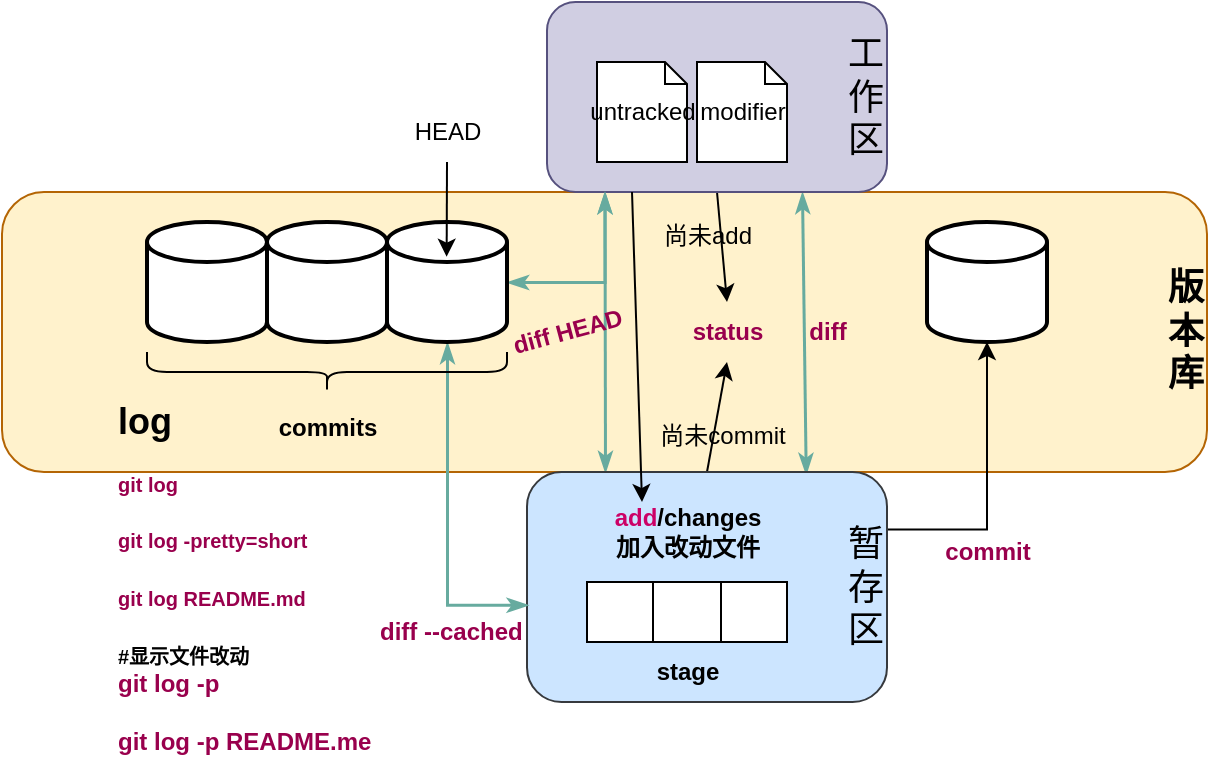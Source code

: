 <mxfile version="17.1.2" type="github">
  <diagram id="D3HOh0rWMLDTnORlSr4f" name="Page-1">
    <mxGraphModel dx="1209" dy="674" grid="1" gridSize="10" guides="1" tooltips="1" connect="1" arrows="1" fold="1" page="1" pageScale="1" pageWidth="827" pageHeight="1169" math="0" shadow="0">
      <root>
        <mxCell id="0" />
        <mxCell id="1" parent="0" />
        <mxCell id="0XizeTaC7apPKhZ1iXg1-46" value="&lt;b&gt;&lt;font color=&quot;#000000&quot;&gt;版&lt;br&gt;本&lt;br&gt;库&lt;/font&gt;&lt;/b&gt;" style="rounded=1;whiteSpace=wrap;html=1;fontSize=18;fillColor=#FFF2CC;align=right;strokeColor=#b46504;" parent="1" vertex="1">
          <mxGeometry x="130" y="475" width="602.5" height="140" as="geometry" />
        </mxCell>
        <mxCell id="0XizeTaC7apPKhZ1iXg1-69" style="edgeStyle=elbowEdgeStyle;rounded=0;orthogonalLoop=1;jettySize=auto;elbow=vertical;html=1;exitX=0.5;exitY=0;exitDx=0;exitDy=0;fontSize=12;fontColor=#99004D;startArrow=classicThin;startFill=1;endArrow=classicThin;endFill=1;strokeColor=#67AB9F;strokeWidth=1.5;" parent="1" source="0XizeTaC7apPKhZ1iXg1-46" target="0XizeTaC7apPKhZ1iXg1-47" edge="1">
          <mxGeometry relative="1" as="geometry" />
        </mxCell>
        <mxCell id="0XizeTaC7apPKhZ1iXg1-55" style="edgeStyle=none;rounded=0;orthogonalLoop=1;jettySize=auto;html=1;exitX=0.5;exitY=1;exitDx=0;exitDy=0;entryX=0.5;entryY=0;entryDx=0;entryDy=0;fontSize=18;fontColor=#000000;" parent="1" source="0XizeTaC7apPKhZ1iXg1-50" target="0XizeTaC7apPKhZ1iXg1-43" edge="1">
          <mxGeometry relative="1" as="geometry" />
        </mxCell>
        <mxCell id="0XizeTaC7apPKhZ1iXg1-68" style="edgeStyle=none;rounded=0;orthogonalLoop=1;jettySize=auto;html=1;exitX=0.75;exitY=1;exitDx=0;exitDy=0;entryX=0.667;entryY=1.007;entryDx=0;entryDy=0;entryPerimeter=0;fontSize=12;fontColor=#FFB570;strokeWidth=1.5;startArrow=classicThin;startFill=1;endArrow=classicThin;endFill=1;strokeColor=#67AB9F;" parent="1" source="0XizeTaC7apPKhZ1iXg1-50" target="0XizeTaC7apPKhZ1iXg1-46" edge="1">
          <mxGeometry relative="1" as="geometry" />
        </mxCell>
        <mxCell id="0XizeTaC7apPKhZ1iXg1-50" value="工&lt;br&gt;作&lt;br&gt;区&lt;div&gt;&lt;/div&gt;" style="rounded=1;whiteSpace=wrap;html=1;fontSize=18;fillColor=#d0cee2;strokeColor=#56517e;align=right;" parent="1" vertex="1">
          <mxGeometry x="402.5" y="380" width="170" height="95" as="geometry" />
        </mxCell>
        <mxCell id="0XizeTaC7apPKhZ1iXg1-56" style="edgeStyle=none;rounded=0;orthogonalLoop=1;jettySize=auto;html=1;exitX=0.5;exitY=0;exitDx=0;exitDy=0;fontSize=18;fontColor=#000000;entryX=0.5;entryY=1;entryDx=0;entryDy=0;" parent="1" source="0XizeTaC7apPKhZ1iXg1-47" target="0XizeTaC7apPKhZ1iXg1-43" edge="1">
          <mxGeometry relative="1" as="geometry">
            <mxPoint x="472.5" y="570" as="targetPoint" />
          </mxGeometry>
        </mxCell>
        <mxCell id="0XizeTaC7apPKhZ1iXg1-58" style="edgeStyle=orthogonalEdgeStyle;rounded=0;orthogonalLoop=1;jettySize=auto;html=1;exitX=1;exitY=0.25;exitDx=0;exitDy=0;entryX=0.5;entryY=1;entryDx=0;entryDy=0;entryPerimeter=0;fontSize=18;fontColor=#000000;" parent="1" source="0XizeTaC7apPKhZ1iXg1-47" target="0XizeTaC7apPKhZ1iXg1-18" edge="1">
          <mxGeometry relative="1" as="geometry" />
        </mxCell>
        <mxCell id="0XizeTaC7apPKhZ1iXg1-47" value="暂&lt;br&gt;存&lt;br&gt;区" style="rounded=1;whiteSpace=wrap;html=1;fontSize=18;fillColor=#cce5ff;strokeColor=#36393d;align=right;" parent="1" vertex="1">
          <mxGeometry x="392.5" y="615" width="180" height="115" as="geometry" />
        </mxCell>
        <mxCell id="0XizeTaC7apPKhZ1iXg1-72" style="edgeStyle=orthogonalEdgeStyle;rounded=0;orthogonalLoop=1;jettySize=auto;html=1;exitX=1;exitY=0.5;exitDx=0;exitDy=0;exitPerimeter=0;entryX=0.5;entryY=0;entryDx=0;entryDy=0;fontSize=12;fontColor=#99004D;startArrow=classicThin;startFill=1;endArrow=classicThin;endFill=1;strokeColor=#67AB9F;strokeWidth=1.5;" parent="1" source="0XizeTaC7apPKhZ1iXg1-17" target="0XizeTaC7apPKhZ1iXg1-46" edge="1">
          <mxGeometry relative="1" as="geometry">
            <Array as="points">
              <mxPoint x="431.5" y="520" />
            </Array>
          </mxGeometry>
        </mxCell>
        <mxCell id="0XizeTaC7apPKhZ1iXg1-78" style="edgeStyle=orthogonalEdgeStyle;rounded=0;orthogonalLoop=1;jettySize=auto;html=1;exitX=0.5;exitY=1;exitDx=0;exitDy=0;exitPerimeter=0;entryX=0.002;entryY=0.577;entryDx=0;entryDy=0;entryPerimeter=0;fontSize=12;fontColor=#FFB570;startArrow=classicThin;startFill=1;endArrow=classicThin;endFill=1;strokeColor=#67AB9F;strokeWidth=1.5;" parent="1" source="0XizeTaC7apPKhZ1iXg1-17" target="0XizeTaC7apPKhZ1iXg1-47" edge="1">
          <mxGeometry relative="1" as="geometry" />
        </mxCell>
        <mxCell id="0XizeTaC7apPKhZ1iXg1-17" value="" style="strokeWidth=2;html=1;shape=mxgraph.flowchart.database;whiteSpace=wrap;" parent="1" vertex="1">
          <mxGeometry x="322.5" y="490" width="60" height="60" as="geometry" />
        </mxCell>
        <mxCell id="0XizeTaC7apPKhZ1iXg1-9" value="" style="shape=curlyBracket;whiteSpace=wrap;html=1;rounded=1;flipH=1;rotation=90;" parent="1" vertex="1">
          <mxGeometry x="282.5" y="475" width="20" height="180" as="geometry" />
        </mxCell>
        <mxCell id="0XizeTaC7apPKhZ1iXg1-14" value="" style="strokeWidth=2;html=1;shape=mxgraph.flowchart.database;whiteSpace=wrap;" parent="1" vertex="1">
          <mxGeometry x="202.5" y="490" width="60" height="60" as="geometry" />
        </mxCell>
        <mxCell id="0XizeTaC7apPKhZ1iXg1-15" value="" style="strokeWidth=2;html=1;shape=mxgraph.flowchart.database;whiteSpace=wrap;" parent="1" vertex="1">
          <mxGeometry x="262.5" y="490" width="60" height="60" as="geometry" />
        </mxCell>
        <mxCell id="0XizeTaC7apPKhZ1iXg1-18" value="" style="strokeWidth=2;html=1;shape=mxgraph.flowchart.database;whiteSpace=wrap;" parent="1" vertex="1">
          <mxGeometry x="592.5" y="490" width="60" height="60" as="geometry" />
        </mxCell>
        <mxCell id="0XizeTaC7apPKhZ1iXg1-27" value="untracked" style="shape=note;size=11;whiteSpace=wrap;html=1;" parent="1" vertex="1">
          <mxGeometry x="427.5" y="410" width="45" height="50" as="geometry" />
        </mxCell>
        <mxCell id="0XizeTaC7apPKhZ1iXg1-28" value="" style="shape=table;startSize=0;container=1;collapsible=0;childLayout=tableLayout;" parent="1" vertex="1">
          <mxGeometry x="422.5" y="670" width="100" height="30" as="geometry" />
        </mxCell>
        <mxCell id="0XizeTaC7apPKhZ1iXg1-29" value="" style="shape=tableRow;horizontal=0;startSize=0;swimlaneHead=0;swimlaneBody=0;top=0;left=0;bottom=0;right=0;collapsible=0;dropTarget=0;fillColor=none;points=[[0,0.5],[1,0.5]];portConstraint=eastwest;" parent="0XizeTaC7apPKhZ1iXg1-28" vertex="1">
          <mxGeometry width="100" height="30" as="geometry" />
        </mxCell>
        <mxCell id="0XizeTaC7apPKhZ1iXg1-30" value="" style="shape=partialRectangle;html=1;whiteSpace=wrap;connectable=0;overflow=hidden;fillColor=none;top=0;left=0;bottom=0;right=0;pointerEvents=1;" parent="0XizeTaC7apPKhZ1iXg1-29" vertex="1">
          <mxGeometry width="33" height="30" as="geometry">
            <mxRectangle width="33" height="30" as="alternateBounds" />
          </mxGeometry>
        </mxCell>
        <mxCell id="0XizeTaC7apPKhZ1iXg1-31" value="" style="shape=partialRectangle;html=1;whiteSpace=wrap;connectable=0;overflow=hidden;fillColor=none;top=0;left=0;bottom=0;right=0;pointerEvents=1;" parent="0XizeTaC7apPKhZ1iXg1-29" vertex="1">
          <mxGeometry x="33" width="34" height="30" as="geometry">
            <mxRectangle width="34" height="30" as="alternateBounds" />
          </mxGeometry>
        </mxCell>
        <mxCell id="0XizeTaC7apPKhZ1iXg1-32" value="" style="shape=partialRectangle;html=1;whiteSpace=wrap;connectable=0;overflow=hidden;fillColor=none;top=0;left=0;bottom=0;right=0;pointerEvents=1;" parent="0XizeTaC7apPKhZ1iXg1-29" vertex="1">
          <mxGeometry x="67" width="33" height="30" as="geometry">
            <mxRectangle width="33" height="30" as="alternateBounds" />
          </mxGeometry>
        </mxCell>
        <mxCell id="0XizeTaC7apPKhZ1iXg1-33" value="&lt;b&gt;stage&lt;/b&gt;" style="text;html=1;strokeColor=none;fillColor=none;align=center;verticalAlign=middle;whiteSpace=wrap;rounded=0;" parent="1" vertex="1">
          <mxGeometry x="442.5" y="700" width="60" height="30" as="geometry" />
        </mxCell>
        <mxCell id="0XizeTaC7apPKhZ1iXg1-34" value="&lt;b&gt;&lt;font color=&quot;#cc0066&quot;&gt;add&lt;/font&gt;/changes&lt;br&gt;加入改动文件&lt;br&gt;&lt;/b&gt;" style="text;html=1;strokeColor=none;fillColor=none;align=center;verticalAlign=middle;whiteSpace=wrap;rounded=0;" parent="1" vertex="1">
          <mxGeometry x="427.5" y="630" width="90" height="30" as="geometry" />
        </mxCell>
        <mxCell id="0XizeTaC7apPKhZ1iXg1-43" value="&lt;b&gt;&lt;font color=&quot;#99004d&quot;&gt;status&lt;/font&gt;&lt;/b&gt;" style="text;html=1;strokeColor=none;fillColor=none;align=center;verticalAlign=middle;whiteSpace=wrap;rounded=0;" parent="1" vertex="1">
          <mxGeometry x="462.5" y="530" width="60" height="30" as="geometry" />
        </mxCell>
        <mxCell id="0XizeTaC7apPKhZ1iXg1-44" value="&lt;b&gt;&lt;font color=&quot;#000000&quot;&gt;commits&lt;/font&gt;&lt;/b&gt;" style="text;html=1;strokeColor=none;fillColor=none;align=center;verticalAlign=middle;whiteSpace=wrap;rounded=0;fontColor=#99004D;" parent="1" vertex="1">
          <mxGeometry x="262.5" y="577.5" width="60" height="30" as="geometry" />
        </mxCell>
        <mxCell id="0XizeTaC7apPKhZ1iXg1-45" value="&lt;h1 style=&quot;font-size: 18px&quot;&gt;log&lt;/h1&gt;&lt;div&gt;&lt;font size=&quot;1&quot; color=&quot;#99004d&quot;&gt;&lt;b&gt;git log&lt;/b&gt;&lt;/font&gt;&lt;/div&gt;&lt;div&gt;&lt;font size=&quot;1&quot; color=&quot;#99004d&quot;&gt;&lt;b&gt;&lt;br&gt;&lt;/b&gt;&lt;/font&gt;&lt;/div&gt;&lt;div&gt;&lt;font size=&quot;1&quot; color=&quot;#99004d&quot;&gt;&lt;b&gt;git log -pretty=short&lt;/b&gt;&lt;/font&gt;&lt;/div&gt;&lt;div&gt;&lt;font size=&quot;1&quot; color=&quot;#99004d&quot;&gt;&lt;b&gt;&lt;br&gt;&lt;/b&gt;&lt;/font&gt;&lt;/div&gt;&lt;div&gt;&lt;font size=&quot;1&quot; color=&quot;#99004d&quot;&gt;&lt;b&gt;git log README.md&lt;/b&gt;&lt;/font&gt;&lt;/div&gt;&lt;div&gt;&lt;br&gt;&lt;/div&gt;&lt;div&gt;&lt;font size=&quot;1&quot;&gt;&lt;b&gt;#显示文件改动&lt;/b&gt;&lt;/font&gt;&lt;/div&gt;&lt;div&gt;&lt;b&gt;&lt;font color=&quot;#99004d&quot;&gt;git log -p&lt;/font&gt;&lt;/b&gt;&lt;/div&gt;&lt;div&gt;&lt;b&gt;&lt;font color=&quot;#99004d&quot;&gt;&lt;br&gt;&lt;/font&gt;&lt;/b&gt;&lt;/div&gt;&lt;div&gt;&lt;b&gt;&lt;font color=&quot;#99004d&quot;&gt;git log -p README.me&lt;/font&gt;&lt;/b&gt;&lt;/div&gt;" style="text;html=1;strokeColor=none;fillColor=none;spacing=5;spacingTop=-20;whiteSpace=wrap;overflow=hidden;rounded=0;fontColor=#000000;" parent="1" vertex="1">
          <mxGeometry x="182.5" y="577.5" width="140" height="190" as="geometry" />
        </mxCell>
        <mxCell id="0XizeTaC7apPKhZ1iXg1-49" value="modifier" style="shape=note;size=11;whiteSpace=wrap;html=1;" parent="1" vertex="1">
          <mxGeometry x="477.5" y="410" width="45" height="50" as="geometry" />
        </mxCell>
        <mxCell id="0XizeTaC7apPKhZ1iXg1-52" style="edgeStyle=none;rounded=0;orthogonalLoop=1;jettySize=auto;html=1;exitX=0.5;exitY=0;exitDx=0;exitDy=0;fontSize=18;fontColor=#000000;" parent="1" source="0XizeTaC7apPKhZ1iXg1-46" target="0XizeTaC7apPKhZ1iXg1-46" edge="1">
          <mxGeometry relative="1" as="geometry" />
        </mxCell>
        <mxCell id="0XizeTaC7apPKhZ1iXg1-54" style="edgeStyle=none;rounded=0;orthogonalLoop=1;jettySize=auto;html=1;exitX=0.25;exitY=1;exitDx=0;exitDy=0;entryX=0.25;entryY=0;entryDx=0;entryDy=0;fontSize=18;fontColor=#000000;" parent="1" source="0XizeTaC7apPKhZ1iXg1-50" target="0XizeTaC7apPKhZ1iXg1-34" edge="1">
          <mxGeometry relative="1" as="geometry" />
        </mxCell>
        <mxCell id="0XizeTaC7apPKhZ1iXg1-60" value="&lt;font style=&quot;font-size: 12px&quot;&gt;尚未commit&lt;/font&gt;" style="text;html=1;strokeColor=none;fillColor=none;align=center;verticalAlign=middle;whiteSpace=wrap;rounded=0;fontSize=18;fontColor=#000000;" parent="1" vertex="1">
          <mxGeometry x="452.5" y="580" width="75" height="30" as="geometry" />
        </mxCell>
        <mxCell id="0XizeTaC7apPKhZ1iXg1-62" value="&lt;font style=&quot;font-size: 12px&quot;&gt;尚未add&lt;/font&gt;" style="text;html=1;strokeColor=none;fillColor=none;align=center;verticalAlign=middle;whiteSpace=wrap;rounded=0;fontSize=18;fontColor=#000000;" parent="1" vertex="1">
          <mxGeometry x="452.5" y="480" width="60" height="30" as="geometry" />
        </mxCell>
        <mxCell id="0XizeTaC7apPKhZ1iXg1-64" value="&lt;b&gt;&lt;font color=&quot;#99004d&quot;&gt;commit&lt;/font&gt;&lt;/b&gt;" style="text;html=1;strokeColor=none;fillColor=none;align=center;verticalAlign=middle;whiteSpace=wrap;rounded=0;fontSize=12;fontColor=#000000;" parent="1" vertex="1">
          <mxGeometry x="592.5" y="640" width="60" height="30" as="geometry" />
        </mxCell>
        <mxCell id="0XizeTaC7apPKhZ1iXg1-73" value="diff" style="text;html=1;strokeColor=none;fillColor=none;align=center;verticalAlign=middle;whiteSpace=wrap;rounded=0;fontSize=12;fontColor=#99004D;fontStyle=1" parent="1" vertex="1">
          <mxGeometry x="512.5" y="530" width="60" height="30" as="geometry" />
        </mxCell>
        <mxCell id="0XizeTaC7apPKhZ1iXg1-74" value="diff HEAD" style="text;html=1;strokeColor=none;fillColor=none;align=center;verticalAlign=middle;whiteSpace=wrap;rounded=0;fontSize=12;fontColor=#99004D;fontStyle=1;rotation=-15;" parent="1" vertex="1">
          <mxGeometry x="382.5" y="530" width="60" height="30" as="geometry" />
        </mxCell>
        <mxCell id="0XizeTaC7apPKhZ1iXg1-77" value="&amp;nbsp;diff --cached" style="text;html=1;strokeColor=none;fillColor=none;align=center;verticalAlign=middle;whiteSpace=wrap;rounded=0;fontSize=12;fontColor=#99004D;fontStyle=1" parent="1" vertex="1">
          <mxGeometry x="307.5" y="680" width="90" height="30" as="geometry" />
        </mxCell>
        <mxCell id="JoEdu4cHEeeirlnH0vfL-2" style="edgeStyle=none;rounded=0;orthogonalLoop=1;jettySize=auto;html=1;exitX=0.5;exitY=1;exitDx=0;exitDy=0;entryX=0.497;entryY=0.289;entryDx=0;entryDy=0;entryPerimeter=0;" edge="1" parent="1" source="JoEdu4cHEeeirlnH0vfL-1" target="0XizeTaC7apPKhZ1iXg1-17">
          <mxGeometry relative="1" as="geometry" />
        </mxCell>
        <mxCell id="JoEdu4cHEeeirlnH0vfL-1" value="HEAD" style="text;html=1;strokeColor=none;fillColor=none;align=center;verticalAlign=middle;whiteSpace=wrap;rounded=0;" vertex="1" parent="1">
          <mxGeometry x="322.5" y="430" width="60" height="30" as="geometry" />
        </mxCell>
      </root>
    </mxGraphModel>
  </diagram>
</mxfile>
